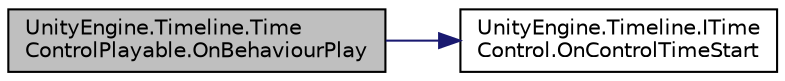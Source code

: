 digraph "UnityEngine.Timeline.TimeControlPlayable.OnBehaviourPlay"
{
 // LATEX_PDF_SIZE
  edge [fontname="Helvetica",fontsize="10",labelfontname="Helvetica",labelfontsize="10"];
  node [fontname="Helvetica",fontsize="10",shape=record];
  rankdir="LR";
  Node1 [label="UnityEngine.Timeline.Time\lControlPlayable.OnBehaviourPlay",height=0.2,width=0.4,color="black", fillcolor="grey75", style="filled", fontcolor="black",tooltip="This function is called when the Playable play state is changed to Playables.PlayState...."];
  Node1 -> Node2 [color="midnightblue",fontsize="10",style="solid",fontname="Helvetica"];
  Node2 [label="UnityEngine.Timeline.ITime\lControl.OnControlTimeStart",height=0.2,width=0.4,color="black", fillcolor="white", style="filled",URL="$interface_unity_engine_1_1_timeline_1_1_i_time_control.html#a794f2a46049fb4575d0e592b4a86fb7e",tooltip="Called when the associated Timeline clip becomes active."];
}
